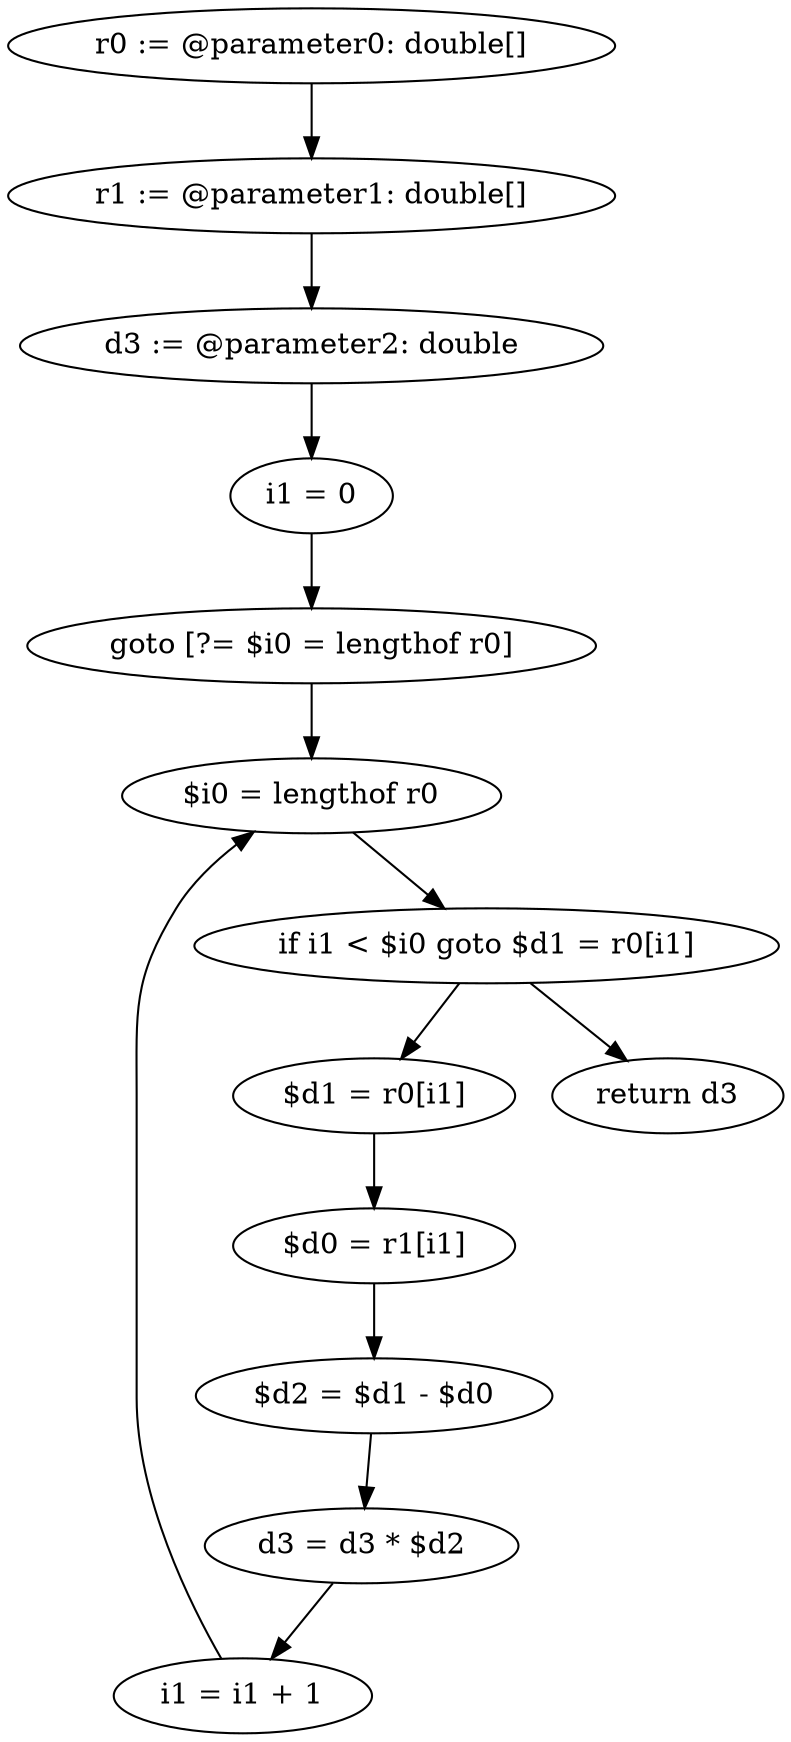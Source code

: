 digraph "unitGraph" {
    "r0 := @parameter0: double[]"
    "r1 := @parameter1: double[]"
    "d3 := @parameter2: double"
    "i1 = 0"
    "goto [?= $i0 = lengthof r0]"
    "$d1 = r0[i1]"
    "$d0 = r1[i1]"
    "$d2 = $d1 - $d0"
    "d3 = d3 * $d2"
    "i1 = i1 + 1"
    "$i0 = lengthof r0"
    "if i1 < $i0 goto $d1 = r0[i1]"
    "return d3"
    "r0 := @parameter0: double[]"->"r1 := @parameter1: double[]";
    "r1 := @parameter1: double[]"->"d3 := @parameter2: double";
    "d3 := @parameter2: double"->"i1 = 0";
    "i1 = 0"->"goto [?= $i0 = lengthof r0]";
    "goto [?= $i0 = lengthof r0]"->"$i0 = lengthof r0";
    "$d1 = r0[i1]"->"$d0 = r1[i1]";
    "$d0 = r1[i1]"->"$d2 = $d1 - $d0";
    "$d2 = $d1 - $d0"->"d3 = d3 * $d2";
    "d3 = d3 * $d2"->"i1 = i1 + 1";
    "i1 = i1 + 1"->"$i0 = lengthof r0";
    "$i0 = lengthof r0"->"if i1 < $i0 goto $d1 = r0[i1]";
    "if i1 < $i0 goto $d1 = r0[i1]"->"return d3";
    "if i1 < $i0 goto $d1 = r0[i1]"->"$d1 = r0[i1]";
}
